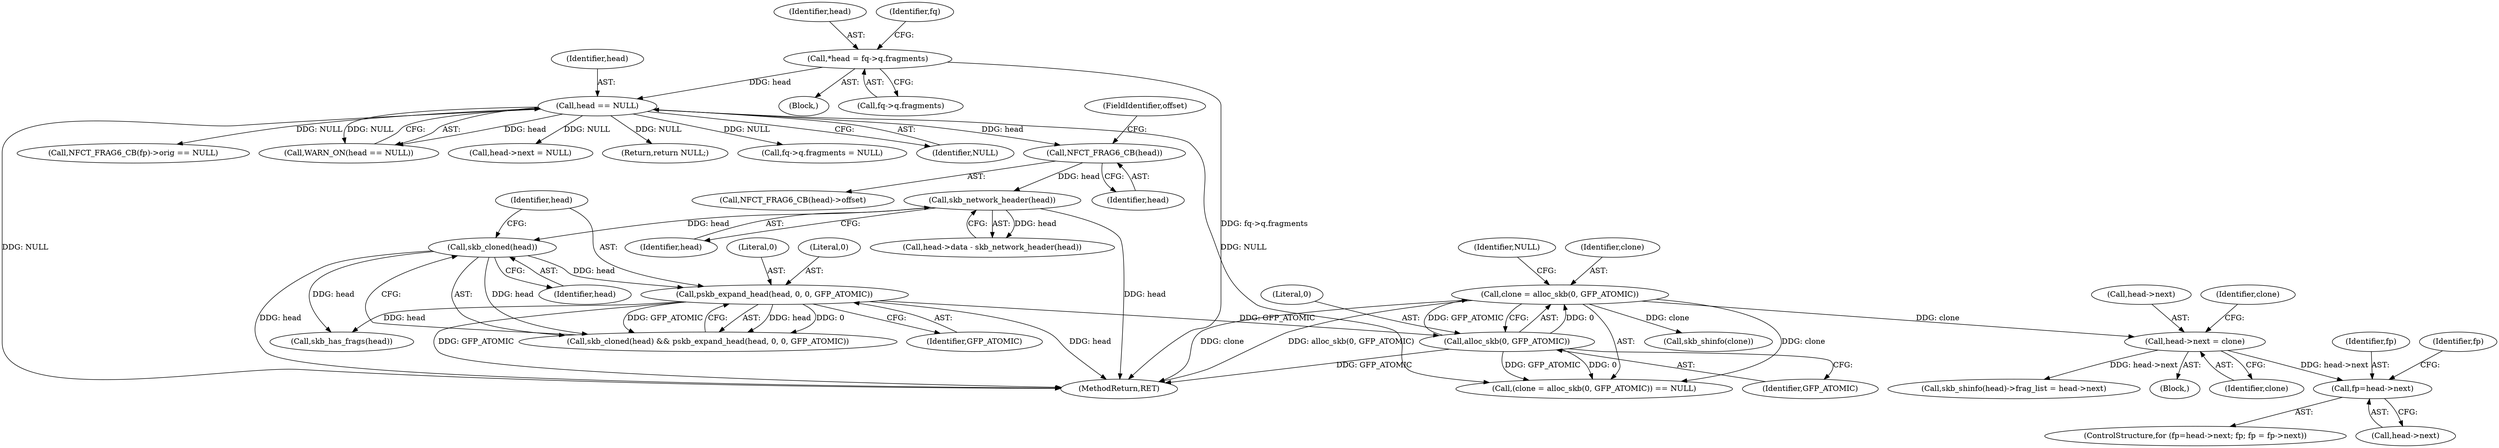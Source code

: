 digraph "0_linux_9e2dcf72023d1447f09c47d77c99b0c49659e5ce_0@pointer" {
"1000366" [label="(Call,fp=head->next)"];
"1000205" [label="(Call,head->next = clone)"];
"1000188" [label="(Call,clone = alloc_skb(0, GFP_ATOMIC))"];
"1000190" [label="(Call,alloc_skb(0, GFP_ATOMIC))"];
"1000167" [label="(Call,pskb_expand_head(head, 0, 0, GFP_ATOMIC))"];
"1000165" [label="(Call,skb_cloned(head))"];
"1000142" [label="(Call,skb_network_header(head))"];
"1000131" [label="(Call,NFCT_FRAG6_CB(head))"];
"1000125" [label="(Call,head == NULL)"];
"1000114" [label="(Call,*head = fq->q.fragments)"];
"1000193" [label="(Identifier,NULL)"];
"1000138" [label="(Call,head->data - skb_network_header(head))"];
"1000206" [label="(Call,head->next)"];
"1000110" [label="(Block,)"];
"1000126" [label="(Identifier,head)"];
"1000187" [label="(Call,(clone = alloc_skb(0, GFP_ATOMIC)) == NULL)"];
"1000496" [label="(Call,NFCT_FRAG6_CB(fp)->orig == NULL)"];
"1000179" [label="(Block,)"];
"1000124" [label="(Call,WARN_ON(head == NULL))"];
"1000438" [label="(Call,head->next = NULL)"];
"1000552" [label="(Return,return NULL;)"];
"1000114" [label="(Call,*head = fq->q.fragments)"];
"1000132" [label="(Identifier,head)"];
"1000177" [label="(Call,skb_has_frags(head))"];
"1000130" [label="(Call,NFCT_FRAG6_CB(head)->offset)"];
"1000164" [label="(Call,skb_cloned(head) && pskb_expand_head(head, 0, 0, GFP_ATOMIC))"];
"1000168" [label="(Identifier,head)"];
"1000365" [label="(ControlStructure,for (fp=head->next; fp; fp = fp->next))"];
"1000115" [label="(Identifier,head)"];
"1000171" [label="(Identifier,GFP_ATOMIC)"];
"1000371" [label="(Identifier,fp)"];
"1000554" [label="(MethodReturn,RET)"];
"1000169" [label="(Literal,0)"];
"1000116" [label="(Call,fq->q.fragments)"];
"1000131" [label="(Call,NFCT_FRAG6_CB(head))"];
"1000205" [label="(Call,head->next = clone)"];
"1000190" [label="(Call,alloc_skb(0, GFP_ATOMIC))"];
"1000482" [label="(Call,fq->q.fragments = NULL)"];
"1000209" [label="(Identifier,clone)"];
"1000212" [label="(Call,skb_shinfo(clone))"];
"1000133" [label="(FieldIdentifier,offset)"];
"1000188" [label="(Call,clone = alloc_skb(0, GFP_ATOMIC))"];
"1000142" [label="(Call,skb_network_header(head))"];
"1000213" [label="(Identifier,clone)"];
"1000127" [label="(Identifier,NULL)"];
"1000123" [label="(Identifier,fq)"];
"1000166" [label="(Identifier,head)"];
"1000368" [label="(Call,head->next)"];
"1000367" [label="(Identifier,fp)"];
"1000366" [label="(Call,fp=head->next)"];
"1000165" [label="(Call,skb_cloned(head))"];
"1000189" [label="(Identifier,clone)"];
"1000191" [label="(Literal,0)"];
"1000143" [label="(Identifier,head)"];
"1000339" [label="(Call,skb_shinfo(head)->frag_list = head->next)"];
"1000170" [label="(Literal,0)"];
"1000125" [label="(Call,head == NULL)"];
"1000167" [label="(Call,pskb_expand_head(head, 0, 0, GFP_ATOMIC))"];
"1000192" [label="(Identifier,GFP_ATOMIC)"];
"1000366" -> "1000365"  [label="AST: "];
"1000366" -> "1000368"  [label="CFG: "];
"1000367" -> "1000366"  [label="AST: "];
"1000368" -> "1000366"  [label="AST: "];
"1000371" -> "1000366"  [label="CFG: "];
"1000205" -> "1000366"  [label="DDG: head->next"];
"1000205" -> "1000179"  [label="AST: "];
"1000205" -> "1000209"  [label="CFG: "];
"1000206" -> "1000205"  [label="AST: "];
"1000209" -> "1000205"  [label="AST: "];
"1000213" -> "1000205"  [label="CFG: "];
"1000188" -> "1000205"  [label="DDG: clone"];
"1000205" -> "1000339"  [label="DDG: head->next"];
"1000188" -> "1000187"  [label="AST: "];
"1000188" -> "1000190"  [label="CFG: "];
"1000189" -> "1000188"  [label="AST: "];
"1000190" -> "1000188"  [label="AST: "];
"1000193" -> "1000188"  [label="CFG: "];
"1000188" -> "1000554"  [label="DDG: alloc_skb(0, GFP_ATOMIC)"];
"1000188" -> "1000554"  [label="DDG: clone"];
"1000188" -> "1000187"  [label="DDG: clone"];
"1000190" -> "1000188"  [label="DDG: 0"];
"1000190" -> "1000188"  [label="DDG: GFP_ATOMIC"];
"1000188" -> "1000212"  [label="DDG: clone"];
"1000190" -> "1000192"  [label="CFG: "];
"1000191" -> "1000190"  [label="AST: "];
"1000192" -> "1000190"  [label="AST: "];
"1000190" -> "1000554"  [label="DDG: GFP_ATOMIC"];
"1000190" -> "1000187"  [label="DDG: 0"];
"1000190" -> "1000187"  [label="DDG: GFP_ATOMIC"];
"1000167" -> "1000190"  [label="DDG: GFP_ATOMIC"];
"1000167" -> "1000164"  [label="AST: "];
"1000167" -> "1000171"  [label="CFG: "];
"1000168" -> "1000167"  [label="AST: "];
"1000169" -> "1000167"  [label="AST: "];
"1000170" -> "1000167"  [label="AST: "];
"1000171" -> "1000167"  [label="AST: "];
"1000164" -> "1000167"  [label="CFG: "];
"1000167" -> "1000554"  [label="DDG: head"];
"1000167" -> "1000554"  [label="DDG: GFP_ATOMIC"];
"1000167" -> "1000164"  [label="DDG: head"];
"1000167" -> "1000164"  [label="DDG: 0"];
"1000167" -> "1000164"  [label="DDG: GFP_ATOMIC"];
"1000165" -> "1000167"  [label="DDG: head"];
"1000167" -> "1000177"  [label="DDG: head"];
"1000165" -> "1000164"  [label="AST: "];
"1000165" -> "1000166"  [label="CFG: "];
"1000166" -> "1000165"  [label="AST: "];
"1000168" -> "1000165"  [label="CFG: "];
"1000164" -> "1000165"  [label="CFG: "];
"1000165" -> "1000554"  [label="DDG: head"];
"1000165" -> "1000164"  [label="DDG: head"];
"1000142" -> "1000165"  [label="DDG: head"];
"1000165" -> "1000177"  [label="DDG: head"];
"1000142" -> "1000138"  [label="AST: "];
"1000142" -> "1000143"  [label="CFG: "];
"1000143" -> "1000142"  [label="AST: "];
"1000138" -> "1000142"  [label="CFG: "];
"1000142" -> "1000554"  [label="DDG: head"];
"1000142" -> "1000138"  [label="DDG: head"];
"1000131" -> "1000142"  [label="DDG: head"];
"1000131" -> "1000130"  [label="AST: "];
"1000131" -> "1000132"  [label="CFG: "];
"1000132" -> "1000131"  [label="AST: "];
"1000133" -> "1000131"  [label="CFG: "];
"1000125" -> "1000131"  [label="DDG: head"];
"1000125" -> "1000124"  [label="AST: "];
"1000125" -> "1000127"  [label="CFG: "];
"1000126" -> "1000125"  [label="AST: "];
"1000127" -> "1000125"  [label="AST: "];
"1000124" -> "1000125"  [label="CFG: "];
"1000125" -> "1000554"  [label="DDG: NULL"];
"1000125" -> "1000124"  [label="DDG: head"];
"1000125" -> "1000124"  [label="DDG: NULL"];
"1000114" -> "1000125"  [label="DDG: head"];
"1000125" -> "1000187"  [label="DDG: NULL"];
"1000125" -> "1000438"  [label="DDG: NULL"];
"1000125" -> "1000482"  [label="DDG: NULL"];
"1000125" -> "1000496"  [label="DDG: NULL"];
"1000125" -> "1000552"  [label="DDG: NULL"];
"1000114" -> "1000110"  [label="AST: "];
"1000114" -> "1000116"  [label="CFG: "];
"1000115" -> "1000114"  [label="AST: "];
"1000116" -> "1000114"  [label="AST: "];
"1000123" -> "1000114"  [label="CFG: "];
"1000114" -> "1000554"  [label="DDG: fq->q.fragments"];
}
